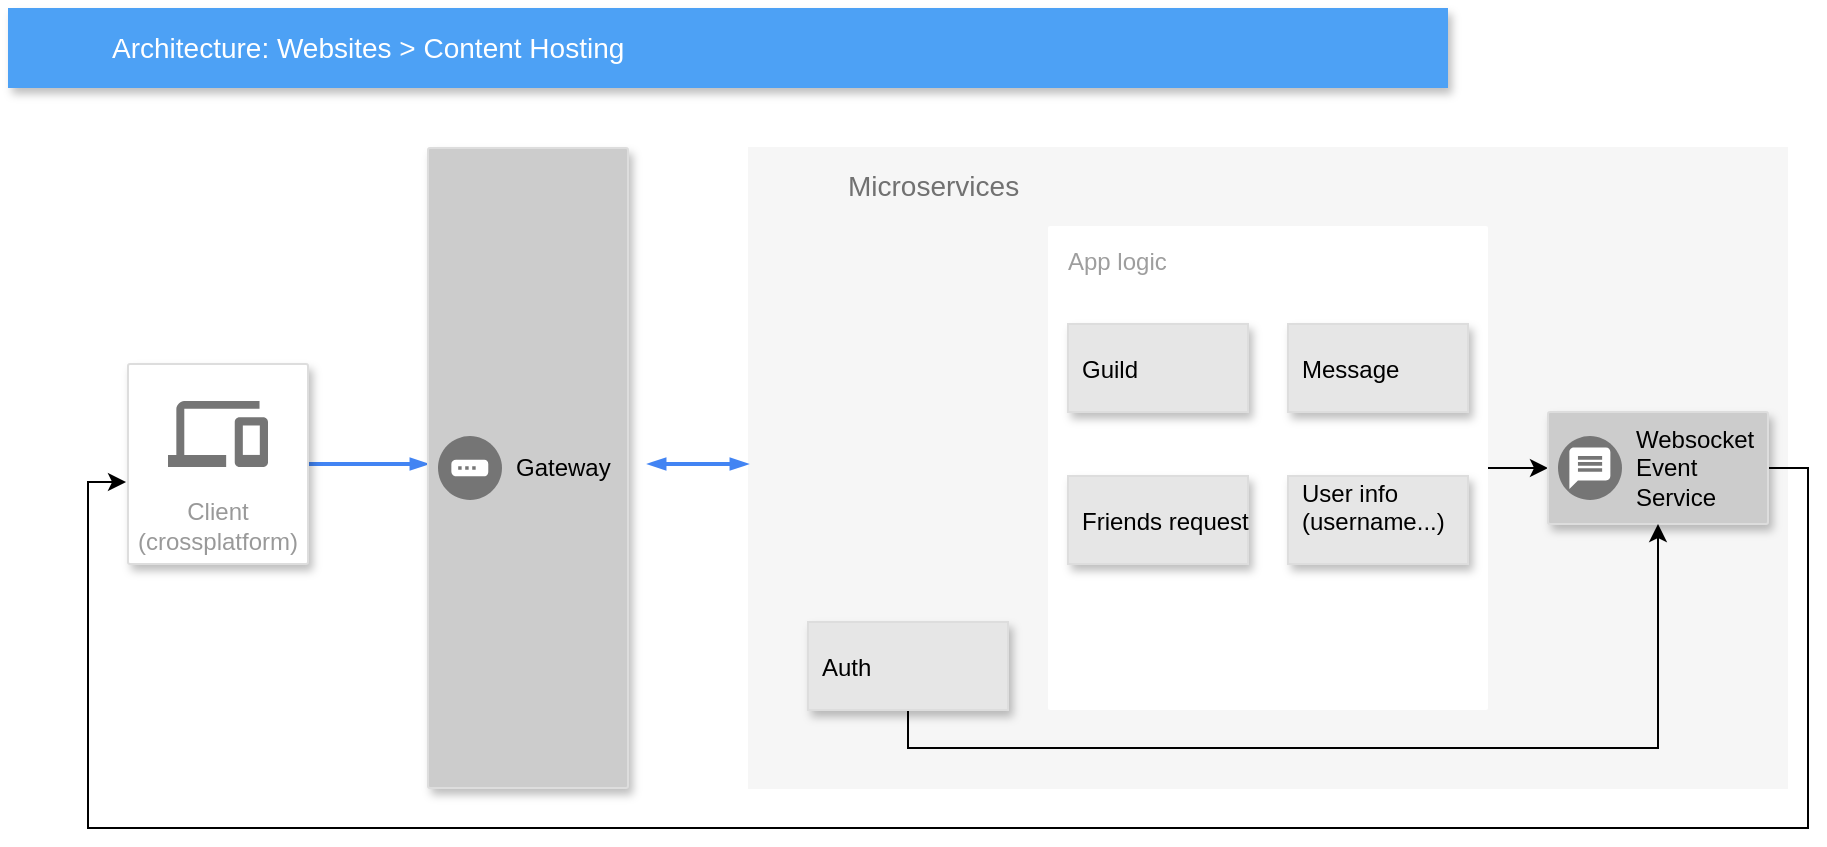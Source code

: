 <mxfile version="14.4.2" type="github">
  <diagram id="f106602c-feb2-e66a-4537-3a34d633f6aa" name="Page-1">
    <mxGraphModel dx="868" dy="492" grid="1" gridSize="10" guides="1" tooltips="1" connect="1" arrows="1" fold="1" page="1" pageScale="1" pageWidth="1169" pageHeight="827" background="#ffffff" math="0" shadow="0">
      <root>
        <mxCell id="0" />
        <mxCell id="1" parent="0" />
        <mxCell id="14" value="&lt;div&gt;Microservices&lt;/div&gt;" style="fillColor=#F6F6F6;strokeColor=none;shadow=0;gradientColor=none;fontSize=14;align=left;spacing=10;fontColor=#717171;9E9E9E;verticalAlign=top;spacingTop=-4;fontStyle=0;spacingLeft=40;html=1;" parent="1" vertex="1">
          <mxGeometry x="600" y="109.5" width="520" height="321" as="geometry" />
        </mxCell>
        <mxCell id="818" value="Architecture: Websites &amp;gt; Content Hosting" style="fillColor=#4DA1F5;strokeColor=none;shadow=1;gradientColor=none;fontSize=14;align=left;spacingLeft=50;fontColor=#ffffff;html=1;" parent="1" vertex="1">
          <mxGeometry x="230" y="40" width="720" height="40" as="geometry" />
        </mxCell>
        <mxCell id="1046" style="edgeStyle=orthogonalEdgeStyle;rounded=0;html=1;labelBackgroundColor=none;startFill=1;startSize=4;endArrow=blockThin;endFill=1;endSize=4;jettySize=auto;orthogonalLoop=1;strokeColor=#4284F3;strokeWidth=2;fontSize=12;fontColor=#000000;align=left;dashed=0;" parent="1" source="1036" edge="1">
          <mxGeometry relative="1" as="geometry">
            <Array as="points">
              <mxPoint x="440" y="268" />
              <mxPoint x="440" y="268" />
            </Array>
            <mxPoint x="440" y="268" as="targetPoint" />
          </mxGeometry>
        </mxCell>
        <mxCell id="1036" value="&lt;div&gt;Client&lt;/div&gt;&lt;div&gt;(crossplatform)&lt;/div&gt;" style="strokeColor=#dddddd;fillColor=#FFFFFF;shadow=1;strokeWidth=1;rounded=1;absoluteArcSize=1;arcSize=2;labelPosition=center;verticalLabelPosition=middle;align=center;verticalAlign=bottom;spacingLeft=0;fontColor=#999999;fontSize=12;whiteSpace=wrap;spacingBottom=2;html=1;" parent="1" vertex="1">
          <mxGeometry x="290" y="218" width="90" height="100" as="geometry" />
        </mxCell>
        <mxCell id="1037" value="" style="dashed=0;connectable=0;html=1;fillColor=#757575;strokeColor=none;shape=mxgraph.gcp2.desktop_and_mobile;part=1;" parent="1036" vertex="1">
          <mxGeometry x="0.5" width="50" height="33" relative="1" as="geometry">
            <mxPoint x="-25" y="18.5" as="offset" />
          </mxGeometry>
        </mxCell>
        <mxCell id="1048" style="edgeStyle=orthogonalEdgeStyle;rounded=0;html=1;labelBackgroundColor=none;startFill=1;startSize=4;endArrow=blockThin;endFill=1;endSize=4;jettySize=auto;orthogonalLoop=1;strokeColor=#4284F3;strokeWidth=2;fontSize=12;fontColor=#000000;align=left;dashed=0;startArrow=blockThin;" parent="1" edge="1">
          <mxGeometry relative="1" as="geometry">
            <mxPoint x="550" y="268" as="sourcePoint" />
            <mxPoint x="600" y="268" as="targetPoint" />
            <Array as="points">
              <mxPoint x="570" y="268" />
              <mxPoint x="570" y="268" />
            </Array>
          </mxGeometry>
        </mxCell>
        <mxCell id="jZHIwr5iZr9cgqpVcMpj-1056" style="edgeStyle=orthogonalEdgeStyle;rounded=0;orthogonalLoop=1;jettySize=auto;html=1;exitX=1;exitY=0.5;exitDx=0;exitDy=0;exitPerimeter=0;" edge="1" parent="1" source="jZHIwr5iZr9cgqpVcMpj-1052" target="jZHIwr5iZr9cgqpVcMpj-1053">
          <mxGeometry relative="1" as="geometry" />
        </mxCell>
        <mxCell id="jZHIwr5iZr9cgqpVcMpj-1052" value="&lt;div&gt;App logic&lt;br&gt;&lt;/div&gt;" style="points=[[0,0,0],[0.25,0,0],[0.5,0,0],[0.75,0,0],[1,0,0],[1,0.25,0],[1,0.5,0],[1,0.75,0],[1,1,0],[0.75,1,0],[0.5,1,0],[0.25,1,0],[0,1,0],[0,0.75,0],[0,0.5,0],[0,0.25,0]];rounded=1;absoluteArcSize=1;arcSize=2;html=1;strokeColor=none;gradientColor=none;shadow=0;dashed=0;fontSize=12;fontColor=#9E9E9E;align=left;verticalAlign=top;spacing=10;spacingTop=-4;" vertex="1" parent="1">
          <mxGeometry x="750" y="149" width="220" height="242" as="geometry" />
        </mxCell>
        <mxCell id="jZHIwr5iZr9cgqpVcMpj-1055" style="edgeStyle=orthogonalEdgeStyle;rounded=0;orthogonalLoop=1;jettySize=auto;html=1;exitX=1;exitY=0.5;exitDx=0;exitDy=0;entryX=-0.011;entryY=0.59;entryDx=0;entryDy=0;entryPerimeter=0;" edge="1" parent="1" source="jZHIwr5iZr9cgqpVcMpj-1053" target="1036">
          <mxGeometry relative="1" as="geometry">
            <mxPoint x="1147" y="460" as="targetPoint" />
            <Array as="points">
              <mxPoint x="1130" y="270" />
              <mxPoint x="1130" y="450" />
              <mxPoint x="270" y="450" />
              <mxPoint x="270" y="277" />
            </Array>
          </mxGeometry>
        </mxCell>
        <mxCell id="jZHIwr5iZr9cgqpVcMpj-1053" value="" style="strokeColor=#dddddd;shadow=1;strokeWidth=1;rounded=1;absoluteArcSize=1;arcSize=2;fillColor=#CCCCCC;" vertex="1" parent="1">
          <mxGeometry x="1000" y="242" width="110" height="56" as="geometry" />
        </mxCell>
        <mxCell id="jZHIwr5iZr9cgqpVcMpj-1054" value="&lt;div&gt;Websocket&lt;/div&gt;&lt;div&gt;Event&lt;/div&gt;&lt;div&gt;Service&lt;/div&gt;" style="dashed=0;connectable=0;html=1;fillColor=#757575;strokeColor=none;shape=mxgraph.gcp2.push_notification_service;part=1;labelPosition=right;verticalLabelPosition=middle;align=left;verticalAlign=middle;spacingLeft=5;fontSize=12;" vertex="1" parent="jZHIwr5iZr9cgqpVcMpj-1053">
          <mxGeometry y="0.5" width="32" height="32" relative="1" as="geometry">
            <mxPoint x="5" y="-16" as="offset" />
          </mxGeometry>
        </mxCell>
        <mxCell id="jZHIwr5iZr9cgqpVcMpj-1062" value="" style="strokeColor=#dddddd;shadow=1;strokeWidth=1;rounded=1;absoluteArcSize=1;arcSize=2;fillColor=#CCCCCC;" vertex="1" parent="1">
          <mxGeometry x="440" y="110" width="100" height="320" as="geometry" />
        </mxCell>
        <mxCell id="jZHIwr5iZr9cgqpVcMpj-1063" value="Gateway" style="dashed=0;connectable=0;html=1;fillColor=#757575;strokeColor=none;shape=mxgraph.gcp2.gateway;part=1;labelPosition=right;verticalLabelPosition=middle;align=left;verticalAlign=middle;spacingLeft=5;fontSize=12;" vertex="1" parent="jZHIwr5iZr9cgqpVcMpj-1062">
          <mxGeometry y="0.5" width="32" height="32" relative="1" as="geometry">
            <mxPoint x="5" y="-16" as="offset" />
          </mxGeometry>
        </mxCell>
        <mxCell id="jZHIwr5iZr9cgqpVcMpj-1064" value="Guild" style="dashed=0;strokeColor=#dddddd;shadow=1;strokeWidth=1;labelPosition=center;verticalLabelPosition=middle;align=left;verticalAlign=middle;spacingLeft=5;fontSize=12;fillColor=#E6E6E6;" vertex="1" parent="1">
          <mxGeometry x="760" y="198" width="90" height="44" as="geometry" />
        </mxCell>
        <mxCell id="jZHIwr5iZr9cgqpVcMpj-1065" value="Message" style="dashed=0;strokeColor=#dddddd;shadow=1;strokeWidth=1;labelPosition=center;verticalLabelPosition=middle;align=left;verticalAlign=middle;spacingLeft=5;fontSize=12;fillColor=#E6E6E6;" vertex="1" parent="1">
          <mxGeometry x="870" y="198" width="90" height="44" as="geometry" />
        </mxCell>
        <mxCell id="jZHIwr5iZr9cgqpVcMpj-1066" value="Friends request" style="dashed=0;strokeColor=#dddddd;shadow=1;strokeWidth=1;labelPosition=center;verticalLabelPosition=middle;align=left;verticalAlign=middle;spacingLeft=5;fontSize=12;fillColor=#E6E6E6;" vertex="1" parent="1">
          <mxGeometry x="760" y="274" width="90" height="44" as="geometry" />
        </mxCell>
        <mxCell id="jZHIwr5iZr9cgqpVcMpj-1068" value="User info&#xa;(username...)&#xa;" style="dashed=0;strokeColor=#dddddd;shadow=1;strokeWidth=1;labelPosition=center;verticalLabelPosition=middle;align=left;verticalAlign=middle;spacingLeft=5;fontSize=12;fillColor=#E6E6E6;" vertex="1" parent="1">
          <mxGeometry x="870" y="274" width="90" height="44" as="geometry" />
        </mxCell>
        <mxCell id="jZHIwr5iZr9cgqpVcMpj-1071" style="edgeStyle=orthogonalEdgeStyle;rounded=0;orthogonalLoop=1;jettySize=auto;html=1;entryX=0.5;entryY=1;entryDx=0;entryDy=0;" edge="1" parent="1" source="jZHIwr5iZr9cgqpVcMpj-1069" target="jZHIwr5iZr9cgqpVcMpj-1053">
          <mxGeometry relative="1" as="geometry">
            <mxPoint x="1055" y="320" as="targetPoint" />
            <Array as="points">
              <mxPoint x="680" y="410" />
              <mxPoint x="1055" y="410" />
            </Array>
          </mxGeometry>
        </mxCell>
        <mxCell id="jZHIwr5iZr9cgqpVcMpj-1069" value="Auth" style="dashed=0;strokeColor=#dddddd;shadow=1;strokeWidth=1;labelPosition=center;verticalLabelPosition=middle;align=left;verticalAlign=middle;spacingLeft=5;fontSize=12;fillColor=#E6E6E6;" vertex="1" parent="1">
          <mxGeometry x="630" y="347" width="100" height="44" as="geometry" />
        </mxCell>
      </root>
    </mxGraphModel>
  </diagram>
</mxfile>
